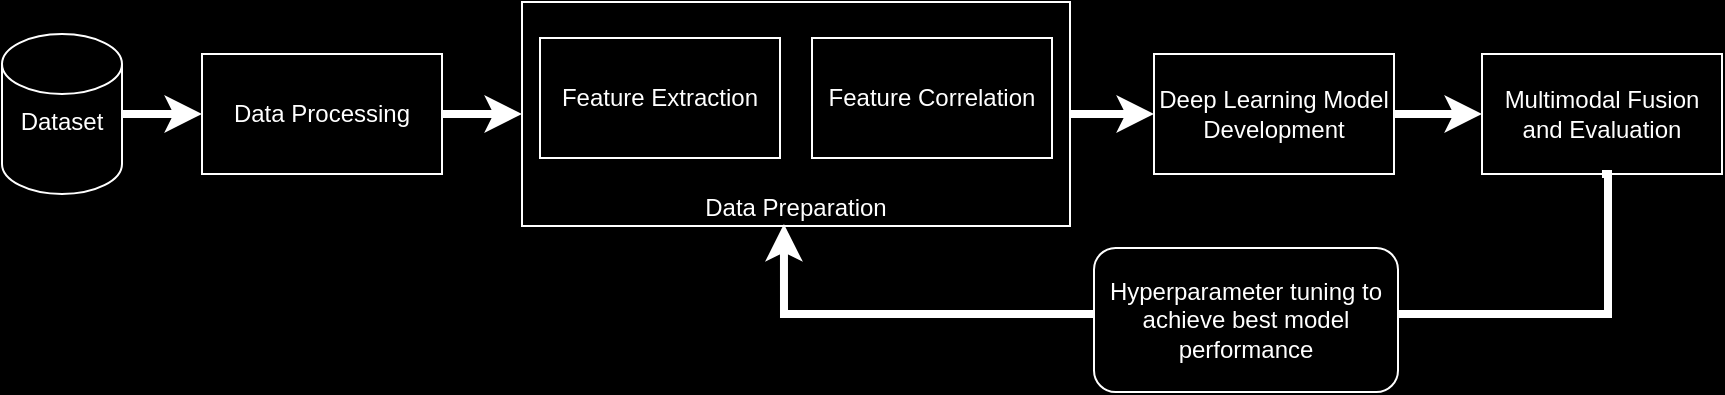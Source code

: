 <mxfile version="24.3.1" type="device">
  <diagram name="Page-1" id="QQFppqIVD7yBi6blGphD">
    <mxGraphModel dx="1434" dy="738" grid="0" gridSize="10" guides="1" tooltips="1" connect="1" arrows="1" fold="1" page="1" pageScale="1" pageWidth="850" pageHeight="1100" background="#000000" math="0" shadow="0">
      <root>
        <mxCell id="0" />
        <mxCell id="1" parent="0" />
        <mxCell id="JtjocqZf6GEINEnZYKKZ-1" value="Dataset" style="shape=cylinder3;whiteSpace=wrap;html=1;boundedLbl=1;backgroundOutline=1;size=15;fillColor=none;strokeColor=#FFFFFF;fontColor=#FFFFFF;verticalAlign=top;" parent="1" vertex="1">
          <mxGeometry x="45" y="230" width="60" height="80" as="geometry" />
        </mxCell>
        <mxCell id="JtjocqZf6GEINEnZYKKZ-2" value="&lt;font color=&quot;#ffffff&quot;&gt;Data Processing&lt;/font&gt;" style="rounded=0;whiteSpace=wrap;html=1;fillColor=none;strokeColor=#FFFFFF;" parent="1" vertex="1">
          <mxGeometry x="145" y="240" width="120" height="60" as="geometry" />
        </mxCell>
        <mxCell id="JtjocqZf6GEINEnZYKKZ-3" value="&lt;font color=&quot;#ffffff&quot;&gt;Data Preparation&lt;/font&gt;" style="rounded=0;whiteSpace=wrap;html=1;fillColor=none;strokeColor=#FFFFFF;verticalAlign=bottom;" parent="1" vertex="1">
          <mxGeometry x="305" y="214" width="274" height="112" as="geometry" />
        </mxCell>
        <mxCell id="JtjocqZf6GEINEnZYKKZ-4" value="&lt;font color=&quot;#ffffff&quot;&gt;Feature Extraction&lt;/font&gt;" style="rounded=0;whiteSpace=wrap;html=1;fillColor=none;strokeColor=#FFFFFF;" parent="1" vertex="1">
          <mxGeometry x="314" y="232" width="120" height="60" as="geometry" />
        </mxCell>
        <mxCell id="JtjocqZf6GEINEnZYKKZ-7" value="&lt;font color=&quot;#ffffff&quot;&gt;Feature Correlation&lt;/font&gt;" style="rounded=0;whiteSpace=wrap;html=1;fillColor=none;strokeColor=#FFFFFF;" parent="1" vertex="1">
          <mxGeometry x="450" y="232" width="120" height="60" as="geometry" />
        </mxCell>
        <mxCell id="JtjocqZf6GEINEnZYKKZ-8" value="&lt;font color=&quot;#ffffff&quot;&gt;Deep Learning Model Development&lt;/font&gt;" style="rounded=0;whiteSpace=wrap;html=1;fillColor=none;strokeColor=#FFFFFF;" parent="1" vertex="1">
          <mxGeometry x="621" y="240" width="120" height="60" as="geometry" />
        </mxCell>
        <mxCell id="JtjocqZf6GEINEnZYKKZ-9" value="&lt;font color=&quot;#ffffff&quot;&gt;Multimodal Fusion and Evaluation&lt;/font&gt;" style="rounded=0;whiteSpace=wrap;html=1;fillColor=none;strokeColor=#FFFFFF;" parent="1" vertex="1">
          <mxGeometry x="785" y="240" width="120" height="60" as="geometry" />
        </mxCell>
        <mxCell id="JtjocqZf6GEINEnZYKKZ-11" style="edgeStyle=orthogonalEdgeStyle;rounded=0;orthogonalLoop=1;jettySize=auto;html=1;strokeColor=#FFFFFF;strokeWidth=4;exitX=1;exitY=0.5;exitDx=0;exitDy=0;exitPerimeter=0;entryX=0;entryY=0.5;entryDx=0;entryDy=0;" parent="1" source="JtjocqZf6GEINEnZYKKZ-1" target="JtjocqZf6GEINEnZYKKZ-2" edge="1">
          <mxGeometry relative="1" as="geometry">
            <mxPoint x="320" y="543" as="sourcePoint" />
            <mxPoint x="320" y="593" as="targetPoint" />
          </mxGeometry>
        </mxCell>
        <mxCell id="JtjocqZf6GEINEnZYKKZ-12" style="edgeStyle=orthogonalEdgeStyle;rounded=0;orthogonalLoop=1;jettySize=auto;html=1;strokeColor=#FFFFFF;strokeWidth=4;exitX=1;exitY=0.5;exitDx=0;exitDy=0;entryX=0;entryY=0.5;entryDx=0;entryDy=0;" parent="1" source="JtjocqZf6GEINEnZYKKZ-2" target="JtjocqZf6GEINEnZYKKZ-3" edge="1">
          <mxGeometry relative="1" as="geometry">
            <mxPoint x="330" y="553" as="sourcePoint" />
            <mxPoint x="330" y="603" as="targetPoint" />
          </mxGeometry>
        </mxCell>
        <mxCell id="JtjocqZf6GEINEnZYKKZ-13" style="edgeStyle=orthogonalEdgeStyle;rounded=0;orthogonalLoop=1;jettySize=auto;html=1;strokeColor=#FFFFFF;strokeWidth=4;exitX=1;exitY=0.5;exitDx=0;exitDy=0;" parent="1" source="JtjocqZf6GEINEnZYKKZ-3" target="JtjocqZf6GEINEnZYKKZ-8" edge="1">
          <mxGeometry relative="1" as="geometry">
            <mxPoint x="340" y="563" as="sourcePoint" />
            <mxPoint x="340" y="613" as="targetPoint" />
          </mxGeometry>
        </mxCell>
        <mxCell id="JtjocqZf6GEINEnZYKKZ-14" style="edgeStyle=orthogonalEdgeStyle;rounded=0;orthogonalLoop=1;jettySize=auto;html=1;strokeColor=#FFFFFF;strokeWidth=4;exitX=1;exitY=0.5;exitDx=0;exitDy=0;" parent="1" source="JtjocqZf6GEINEnZYKKZ-8" target="JtjocqZf6GEINEnZYKKZ-9" edge="1">
          <mxGeometry relative="1" as="geometry">
            <mxPoint x="350" y="573" as="sourcePoint" />
            <mxPoint x="350" y="623" as="targetPoint" />
          </mxGeometry>
        </mxCell>
        <mxCell id="JtjocqZf6GEINEnZYKKZ-15" style="edgeStyle=orthogonalEdgeStyle;rounded=0;orthogonalLoop=1;jettySize=auto;html=1;strokeColor=#FFFFFF;strokeWidth=4;exitX=0.5;exitY=1;exitDx=0;exitDy=0;entryX=0.478;entryY=0.991;entryDx=0;entryDy=0;entryPerimeter=0;" parent="1" source="JtjocqZf6GEINEnZYKKZ-9" target="JtjocqZf6GEINEnZYKKZ-3" edge="1">
          <mxGeometry relative="1" as="geometry">
            <mxPoint x="848" y="375" as="sourcePoint" />
            <mxPoint x="445" y="401" as="targetPoint" />
            <Array as="points">
              <mxPoint x="848" y="300" />
              <mxPoint x="848" y="370" />
              <mxPoint x="436" y="370" />
            </Array>
          </mxGeometry>
        </mxCell>
        <mxCell id="JtjocqZf6GEINEnZYKKZ-16" value="&lt;font color=&quot;#ffffff&quot;&gt;Hyperparameter tuning to achieve best model performance&lt;/font&gt;" style="rounded=1;whiteSpace=wrap;html=1;fillColor=#000000;strokeColor=#FFFFFF;labelBackgroundColor=#000000;" parent="1" vertex="1">
          <mxGeometry x="591" y="337" width="152" height="72" as="geometry" />
        </mxCell>
      </root>
    </mxGraphModel>
  </diagram>
</mxfile>
